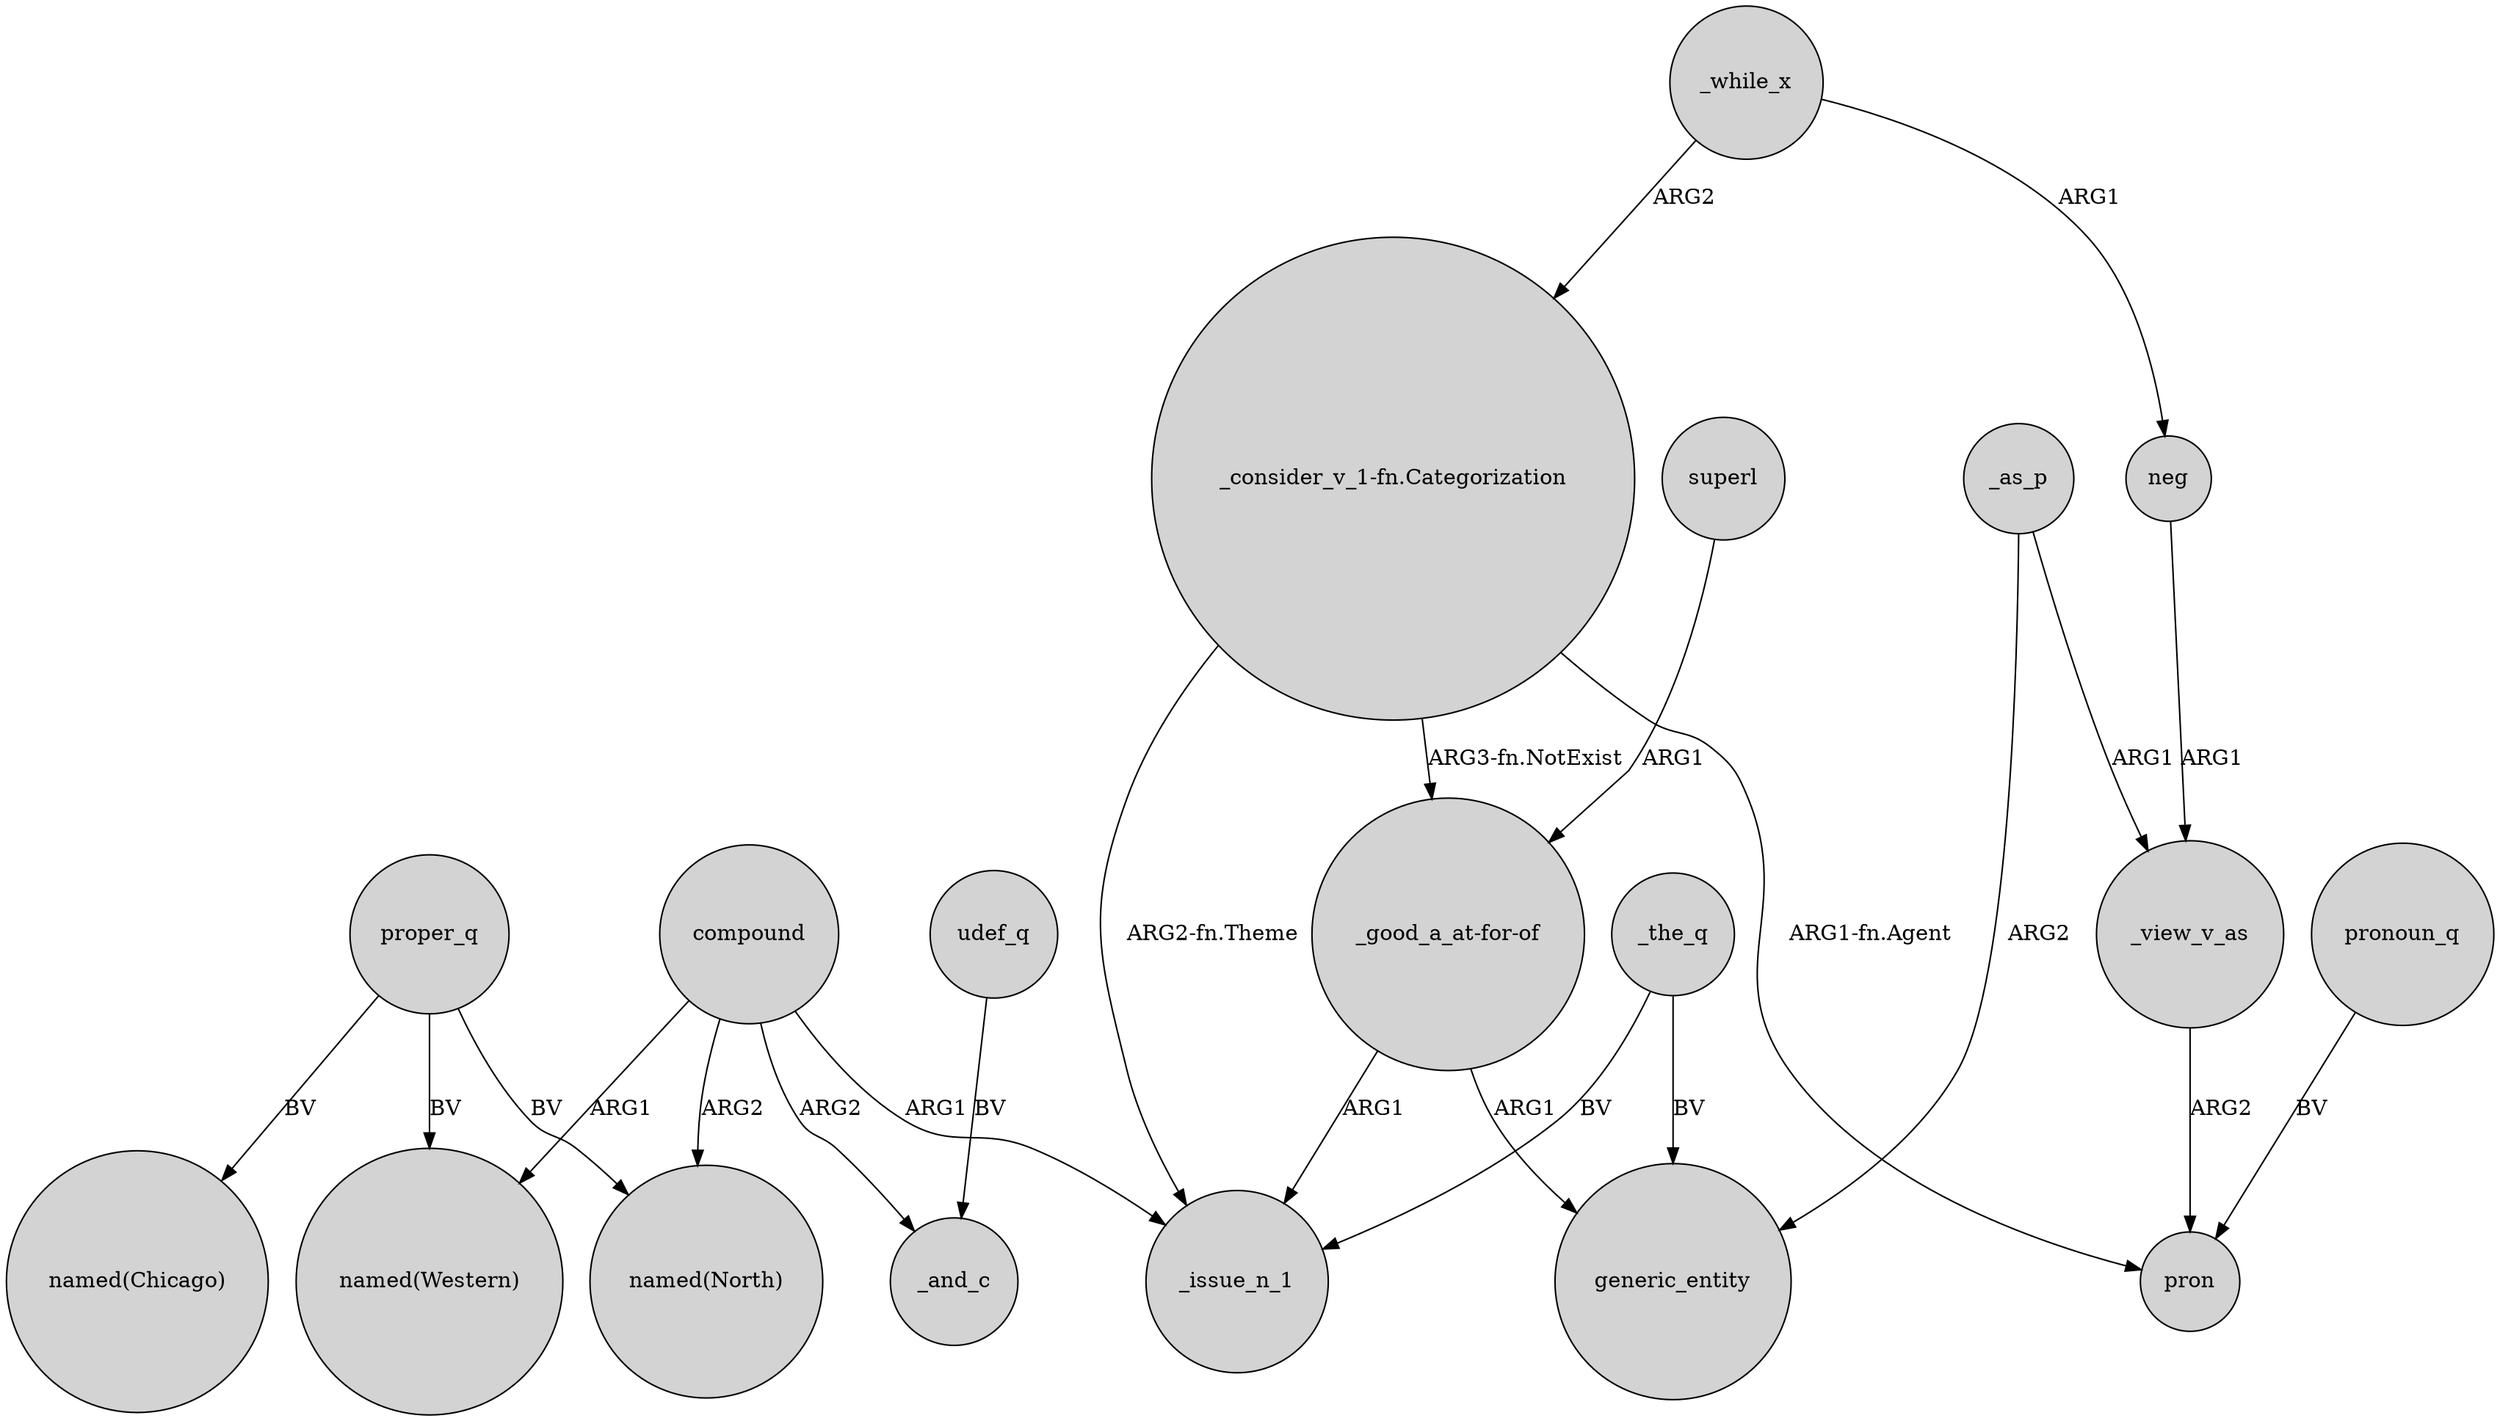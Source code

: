 digraph {
	node [shape=circle style=filled]
	"_consider_v_1-fn.Categorization" -> "_good_a_at-for-of" [label="ARG3-fn.NotExist"]
	compound -> "named(North)" [label=ARG2]
	_the_q -> generic_entity [label=BV]
	proper_q -> "named(Chicago)" [label=BV]
	"_consider_v_1-fn.Categorization" -> pron [label="ARG1-fn.Agent"]
	compound -> "named(Western)" [label=ARG1]
	proper_q -> "named(North)" [label=BV]
	_as_p -> generic_entity [label=ARG2]
	_while_x -> neg [label=ARG1]
	_as_p -> _view_v_as [label=ARG1]
	"_consider_v_1-fn.Categorization" -> _issue_n_1 [label="ARG2-fn.Theme"]
	_the_q -> _issue_n_1 [label=BV]
	pronoun_q -> pron [label=BV]
	"_good_a_at-for-of" -> generic_entity [label=ARG1]
	compound -> _and_c [label=ARG2]
	_while_x -> "_consider_v_1-fn.Categorization" [label=ARG2]
	superl -> "_good_a_at-for-of" [label=ARG1]
	_view_v_as -> pron [label=ARG2]
	compound -> _issue_n_1 [label=ARG1]
	proper_q -> "named(Western)" [label=BV]
	udef_q -> _and_c [label=BV]
	neg -> _view_v_as [label=ARG1]
	"_good_a_at-for-of" -> _issue_n_1 [label=ARG1]
}

